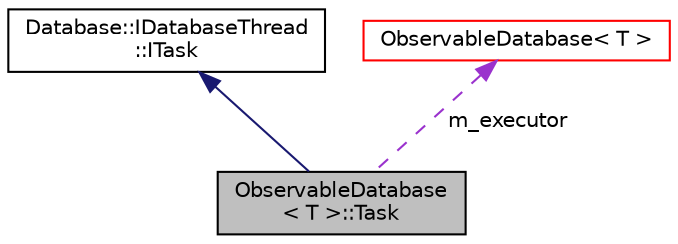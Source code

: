 digraph "ObservableDatabase&lt; T &gt;::Task"
{
 // LATEX_PDF_SIZE
  edge [fontname="Helvetica",fontsize="10",labelfontname="Helvetica",labelfontsize="10"];
  node [fontname="Helvetica",fontsize="10",shape=record];
  Node1 [label="ObservableDatabase\l\< T \>::Task",height=0.2,width=0.4,color="black", fillcolor="grey75", style="filled", fontcolor="black",tooltip=" "];
  Node2 -> Node1 [dir="back",color="midnightblue",fontsize="10",style="solid",fontname="Helvetica"];
  Node2 [label="Database::IDatabaseThread\l::ITask",height=0.2,width=0.4,color="black", fillcolor="white", style="filled",URL="$struct_database_1_1_i_database_thread_1_1_i_task.html",tooltip=" "];
  Node3 -> Node1 [dir="back",color="darkorchid3",fontsize="10",style="dashed",label=" m_executor" ,fontname="Helvetica"];
  Node3 [label="ObservableDatabase\< T \>",height=0.2,width=0.4,color="red", fillcolor="white", style="filled",URL="$class_observable_database.html",tooltip=" "];
}
